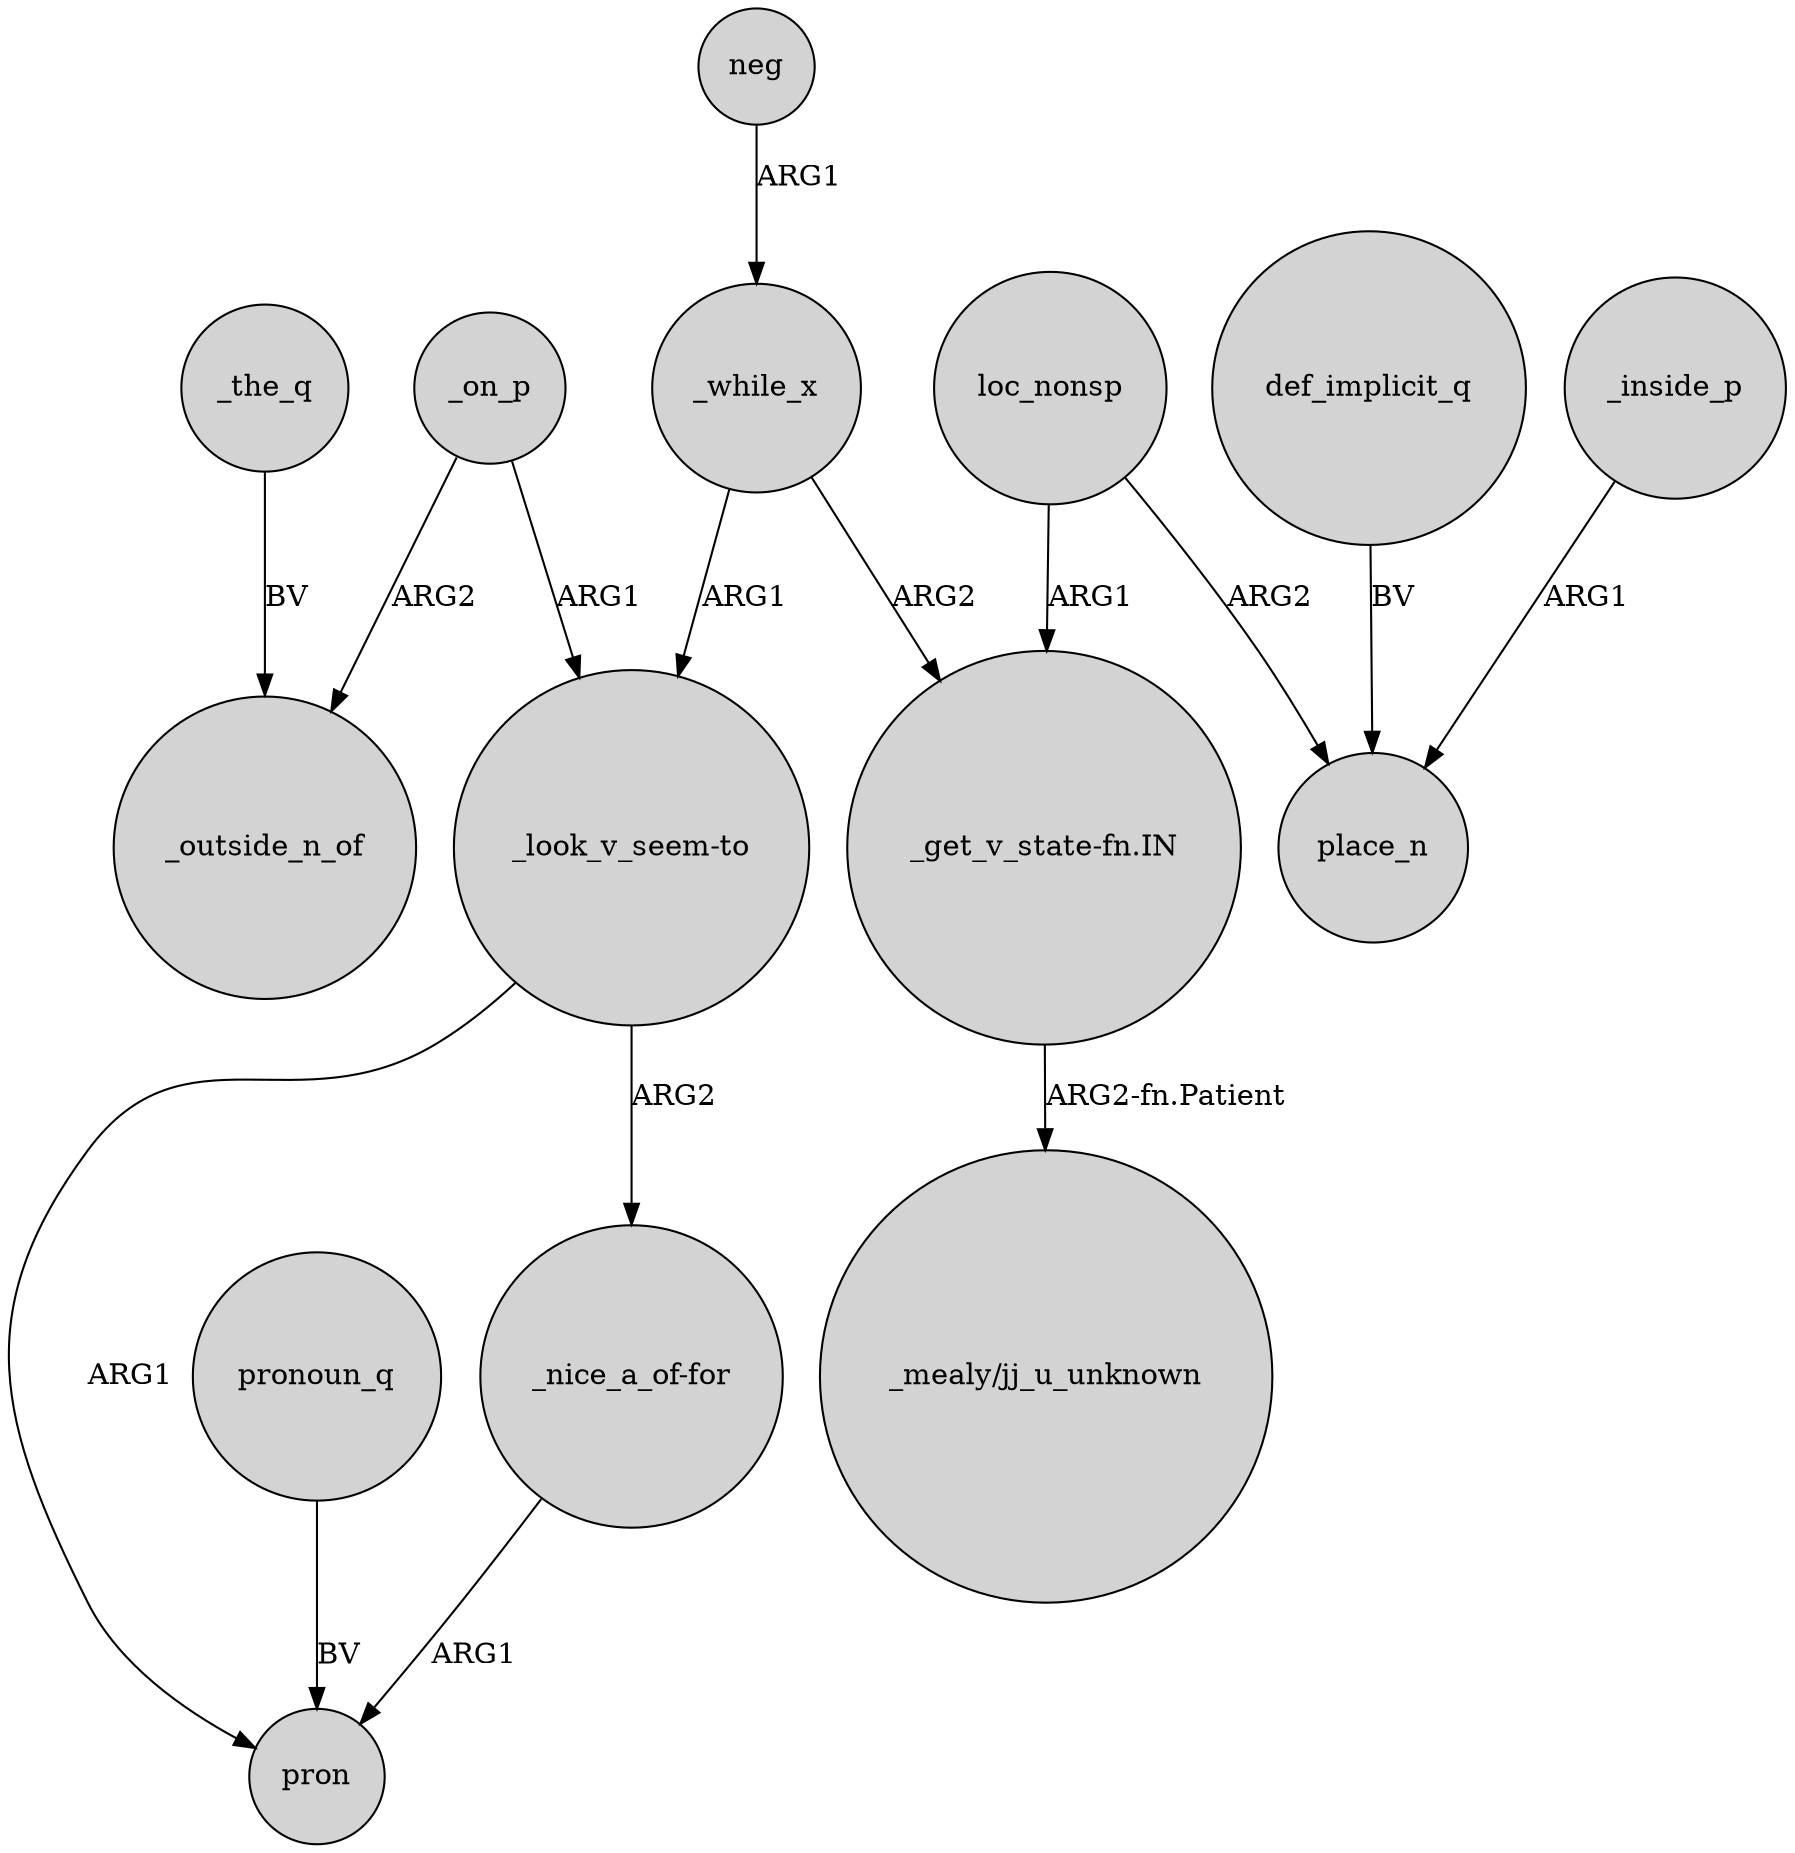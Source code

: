 digraph {
	node [shape=circle style=filled]
	loc_nonsp -> "_get_v_state-fn.IN" [label=ARG1]
	"_get_v_state-fn.IN" -> "_mealy/jj_u_unknown" [label="ARG2-fn.Patient"]
	_the_q -> _outside_n_of [label=BV]
	loc_nonsp -> place_n [label=ARG2]
	"_look_v_seem-to" -> pron [label=ARG1]
	_while_x -> "_look_v_seem-to" [label=ARG1]
	neg -> _while_x [label=ARG1]
	def_implicit_q -> place_n [label=BV]
	_while_x -> "_get_v_state-fn.IN" [label=ARG2]
	"_look_v_seem-to" -> "_nice_a_of-for" [label=ARG2]
	"_nice_a_of-for" -> pron [label=ARG1]
	_inside_p -> place_n [label=ARG1]
	_on_p -> _outside_n_of [label=ARG2]
	_on_p -> "_look_v_seem-to" [label=ARG1]
	pronoun_q -> pron [label=BV]
}
